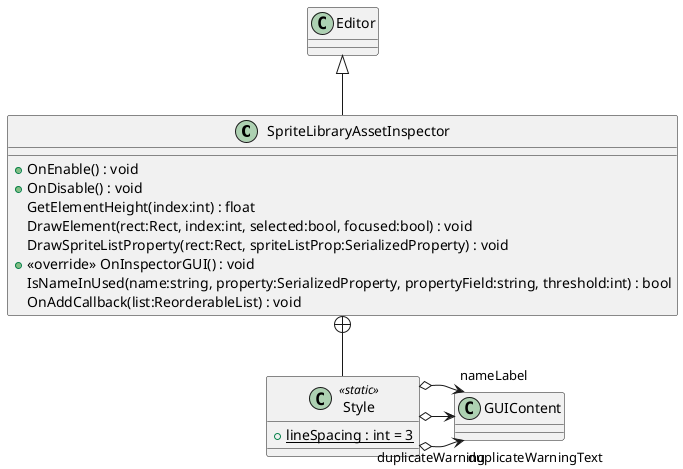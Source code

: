 @startuml
class SpriteLibraryAssetInspector {
    + OnEnable() : void
    + OnDisable() : void
    GetElementHeight(index:int) : float
    DrawElement(rect:Rect, index:int, selected:bool, focused:bool) : void
    DrawSpriteListProperty(rect:Rect, spriteListProp:SerializedProperty) : void
    + <<override>> OnInspectorGUI() : void
    IsNameInUsed(name:string, property:SerializedProperty, propertyField:string, threshold:int) : bool
    OnAddCallback(list:ReorderableList) : void
}
class Style <<static>> {
    + {static} lineSpacing : int = 3
}
Editor <|-- SpriteLibraryAssetInspector
SpriteLibraryAssetInspector +-- Style
Style o-> "duplicateWarningText" GUIContent
Style o-> "duplicateWarning" GUIContent
Style o-> "nameLabel" GUIContent
@enduml
